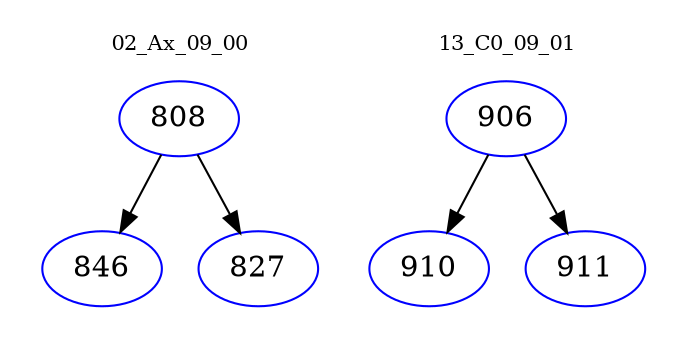digraph{
subgraph cluster_0 {
color = white
label = "02_Ax_09_00";
fontsize=10;
T0_808 [label="808", color="blue"]
T0_808 -> T0_846 [color="black"]
T0_846 [label="846", color="blue"]
T0_808 -> T0_827 [color="black"]
T0_827 [label="827", color="blue"]
}
subgraph cluster_1 {
color = white
label = "13_C0_09_01";
fontsize=10;
T1_906 [label="906", color="blue"]
T1_906 -> T1_910 [color="black"]
T1_910 [label="910", color="blue"]
T1_906 -> T1_911 [color="black"]
T1_911 [label="911", color="blue"]
}
}
